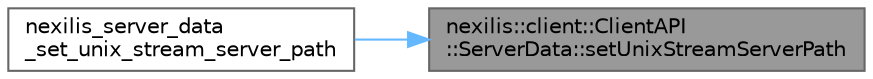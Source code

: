 digraph "nexilis::client::ClientAPI::ServerData::setUnixStreamServerPath"
{
 // LATEX_PDF_SIZE
  bgcolor="transparent";
  edge [fontname=Helvetica,fontsize=10,labelfontname=Helvetica,labelfontsize=10];
  node [fontname=Helvetica,fontsize=10,shape=box,height=0.2,width=0.4];
  rankdir="RL";
  Node1 [id="Node000001",label="nexilis::client::ClientAPI\l::ServerData::setUnixStreamServerPath",height=0.2,width=0.4,color="gray40", fillcolor="grey60", style="filled", fontcolor="black",tooltip=" "];
  Node1 -> Node2 [id="edge1_Node000001_Node000002",dir="back",color="steelblue1",style="solid",tooltip=" "];
  Node2 [id="Node000002",label="nexilis_server_data\l_set_unix_stream_server_path",height=0.2,width=0.4,color="grey40", fillcolor="white", style="filled",URL="$d0/d6e/client__api__c_8cc.html#aac6ea4d8916241dfb3544cfe27670eaa",tooltip=" "];
}
